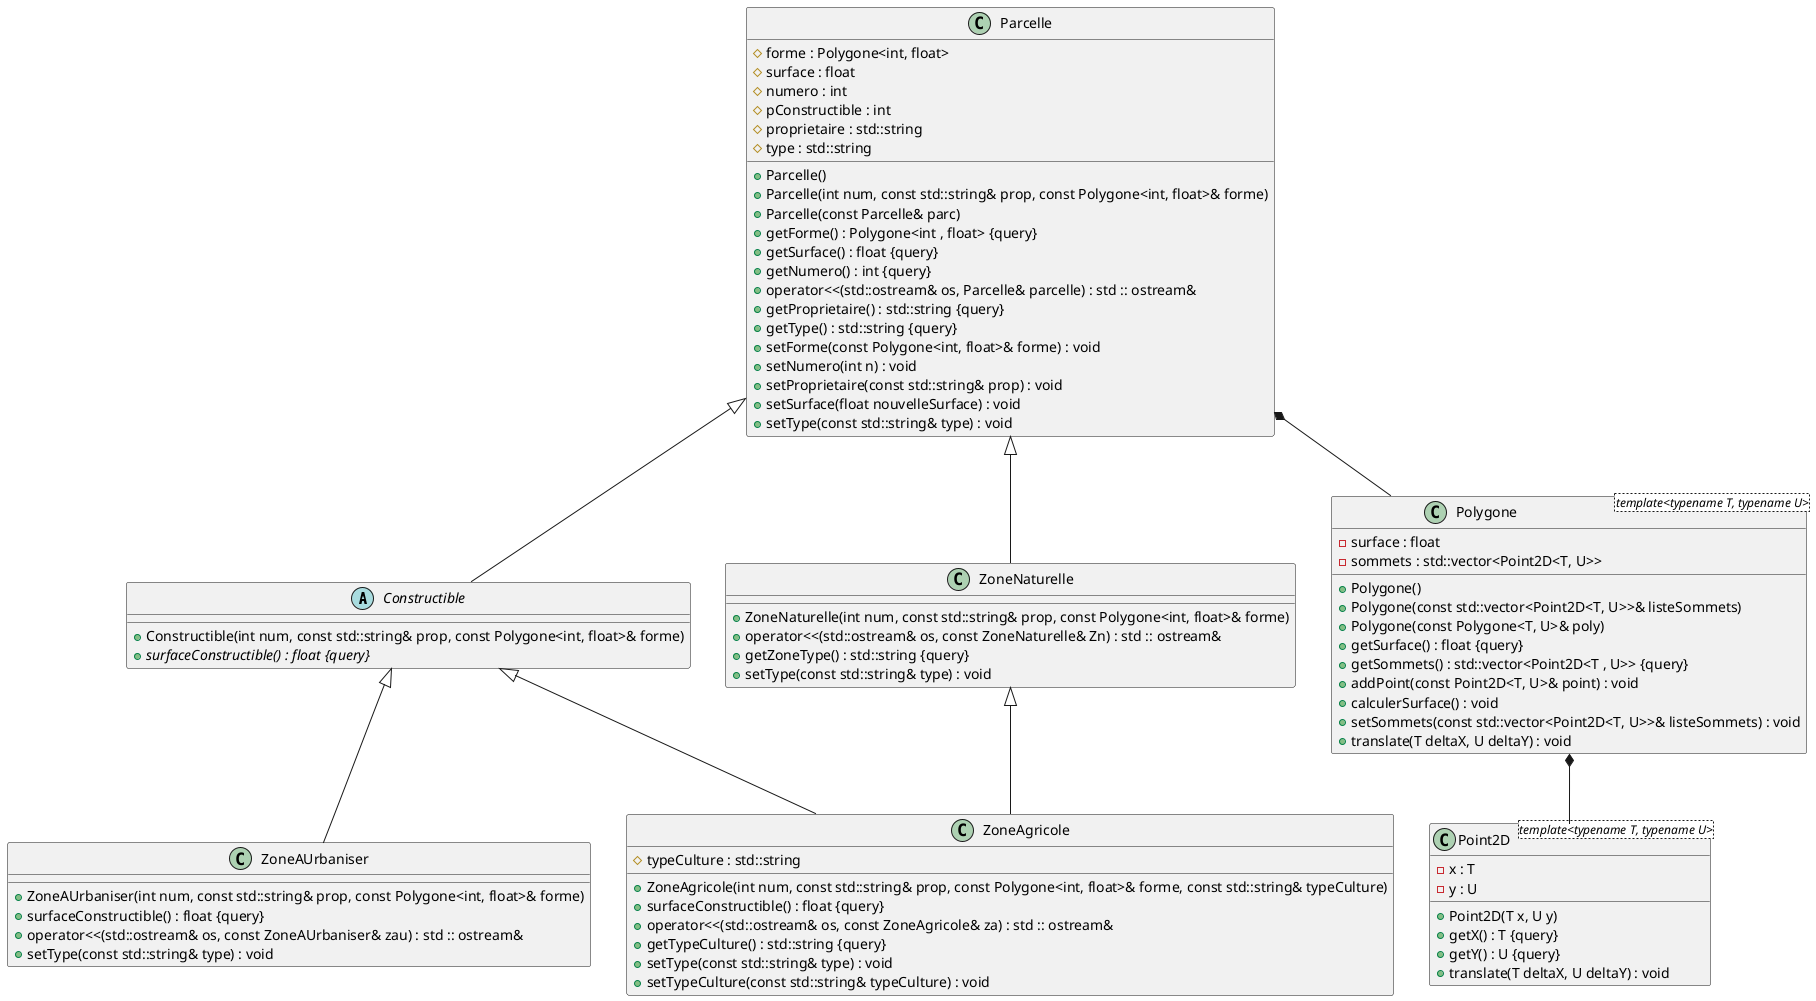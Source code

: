 @startuml





/' Objects '/

abstract class Constructible {
	+Constructible(int num, const std::string& prop, const Polygone<int, float>& forme)
	+{abstract} surfaceConstructible() : float {query}
}


class Parcelle {
	+Parcelle()
	+Parcelle(int num, const std::string& prop, const Polygone<int, float>& forme)
	+Parcelle(const Parcelle& parc)
	+getForme() : Polygone<int , float> {query}
	#forme : Polygone<int, float>
	+getSurface() : float {query}
	#surface : float
	+getNumero() : int {query}
	#numero : int
	#pConstructible : int
	+operator<<(std::ostream& os, Parcelle& parcelle) : std :: ostream&
	+getProprietaire() : std::string {query}
	+getType() : std::string {query}
	#proprietaire : std::string
	#type : std::string
	+setForme(const Polygone<int, float>& forme) : void
	+setNumero(int n) : void
	+setProprietaire(const std::string& prop) : void
	+setSurface(float nouvelleSurface) : void
	+setType(const std::string& type) : void
}


class Point2D <template<typename T, typename U>> {
	+Point2D(T x, U y)
	+getX() : T {query}
	-x : T
	+getY() : U {query}
	-y : U
	+translate(T deltaX, U deltaY) : void
}


class Polygone <template<typename T, typename U>> {
	+Polygone()
	+Polygone(const std::vector<Point2D<T, U>>& listeSommets)
	+Polygone(const Polygone<T, U>& poly)
	+getSurface() : float {query}
	-surface : float
	+getSommets() : std::vector<Point2D<T , U>> {query}
	-sommets : std::vector<Point2D<T, U>>
	+addPoint(const Point2D<T, U>& point) : void
	+calculerSurface() : void
	+setSommets(const std::vector<Point2D<T, U>>& listeSommets) : void
	+translate(T deltaX, U deltaY) : void
}


class ZoneAUrbaniser {
	+ZoneAUrbaniser(int num, const std::string& prop, const Polygone<int, float>& forme)
	+surfaceConstructible() : float {query}
	+operator<<(std::ostream& os, const ZoneAUrbaniser& zau) : std :: ostream&
	+setType(const std::string& type) : void
}


class ZoneAgricole {
	+ZoneAgricole(int num, const std::string& prop, const Polygone<int, float>& forme, const std::string& typeCulture)
	+surfaceConstructible() : float {query}
	+operator<<(std::ostream& os, const ZoneAgricole& za) : std :: ostream&
	+getTypeCulture() : std::string {query}
	#typeCulture : std::string
	+setType(const std::string& type) : void
	+setTypeCulture(const std::string& typeCulture) : void
}


class ZoneNaturelle {
	+ZoneNaturelle(int num, const std::string& prop, const Polygone<int, float>& forme)
	+operator<<(std::ostream& os, const ZoneNaturelle& Zn) : std :: ostream&
	+getZoneType() : std::string {query}
	+setType(const std::string& type) : void
}





/' Inheritance relationships '/

.Constructible <|-- .ZoneAUrbaniser


.Constructible <|-- .ZoneAgricole


.Parcelle <|-- .Constructible


.Parcelle <|-- .ZoneNaturelle


.ZoneNaturelle <|-- .ZoneAgricole





/' Aggregation relationships '/

.Parcelle *-- .Polygone


.Polygone *-- .Point2D






/' Nested objects '/



@enduml
